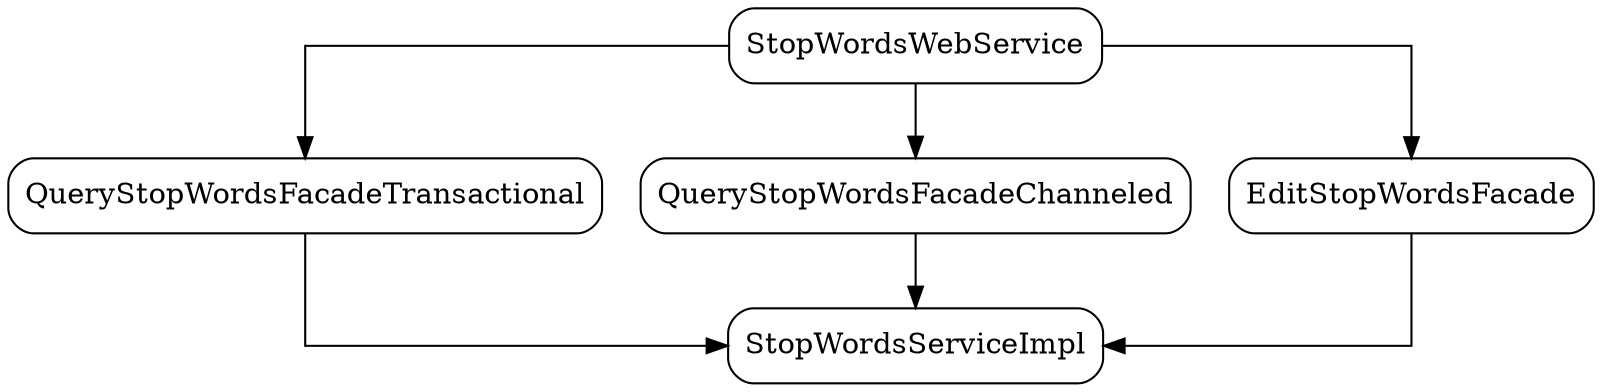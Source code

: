 strict digraph {
	graph [splines=ortho]
	node [shape=box,style=rounded]
	StopWordsWebService -> QueryStopWordsFacadeTransactional
	StopWordsWebService -> QueryStopWordsFacadeChanneled
	StopWordsWebService -> EditStopWordsFacade
	QueryStopWordsFacadeTransactional -> StopWordsServiceImpl
	QueryStopWordsFacadeChanneled -> StopWordsServiceImpl
	EditStopWordsFacade -> StopWordsServiceImpl
}
